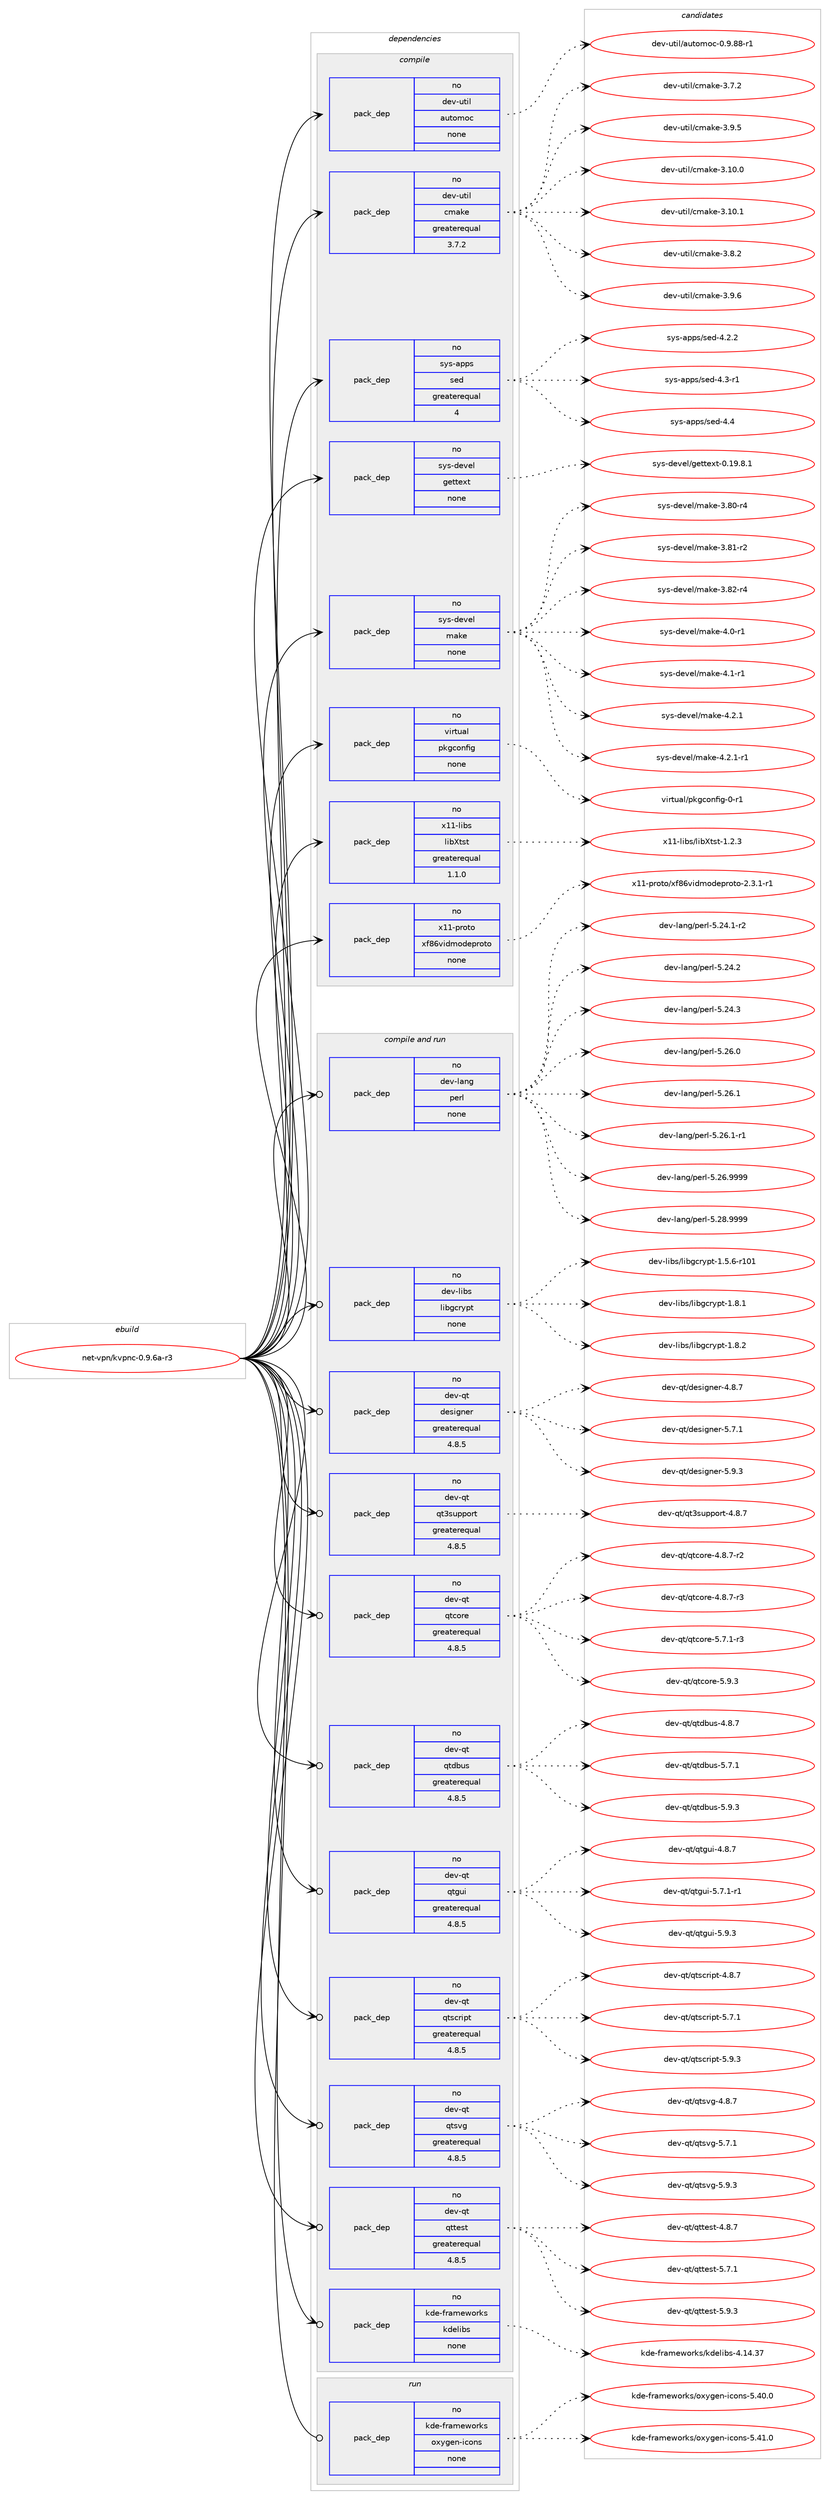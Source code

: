 digraph prolog {

# *************
# Graph options
# *************

newrank=true;
concentrate=true;
compound=true;
graph [rankdir=LR,fontname=Helvetica,fontsize=10,ranksep=1.5];#, ranksep=2.5, nodesep=0.2];
edge  [arrowhead=vee];
node  [fontname=Helvetica,fontsize=10];

# **********
# The ebuild
# **********

subgraph cluster_leftcol {
color=gray;
rank=same;
label=<<i>ebuild</i>>;
id [label="net-vpn/kvpnc-0.9.6a-r3", color=red, width=4, href="../net-vpn/kvpnc-0.9.6a-r3.svg"];
}

# ****************
# The dependencies
# ****************

subgraph cluster_midcol {
color=gray;
label=<<i>dependencies</i>>;
subgraph cluster_compile {
fillcolor="#eeeeee";
style=filled;
label=<<i>compile</i>>;
subgraph pack671 {
dependency1001 [label=<<TABLE BORDER="0" CELLBORDER="1" CELLSPACING="0" CELLPADDING="4" WIDTH="220"><TR><TD ROWSPAN="6" CELLPADDING="30">pack_dep</TD></TR><TR><TD WIDTH="110">no</TD></TR><TR><TD>dev-util</TD></TR><TR><TD>automoc</TD></TR><TR><TD>none</TD></TR><TR><TD></TD></TR></TABLE>>, shape=none, color=blue];
}
id:e -> dependency1001:w [weight=20,style="solid",arrowhead="vee"];
subgraph pack672 {
dependency1002 [label=<<TABLE BORDER="0" CELLBORDER="1" CELLSPACING="0" CELLPADDING="4" WIDTH="220"><TR><TD ROWSPAN="6" CELLPADDING="30">pack_dep</TD></TR><TR><TD WIDTH="110">no</TD></TR><TR><TD>dev-util</TD></TR><TR><TD>cmake</TD></TR><TR><TD>greaterequal</TD></TR><TR><TD>3.7.2</TD></TR></TABLE>>, shape=none, color=blue];
}
id:e -> dependency1002:w [weight=20,style="solid",arrowhead="vee"];
subgraph pack673 {
dependency1003 [label=<<TABLE BORDER="0" CELLBORDER="1" CELLSPACING="0" CELLPADDING="4" WIDTH="220"><TR><TD ROWSPAN="6" CELLPADDING="30">pack_dep</TD></TR><TR><TD WIDTH="110">no</TD></TR><TR><TD>sys-apps</TD></TR><TR><TD>sed</TD></TR><TR><TD>greaterequal</TD></TR><TR><TD>4</TD></TR></TABLE>>, shape=none, color=blue];
}
id:e -> dependency1003:w [weight=20,style="solid",arrowhead="vee"];
subgraph pack674 {
dependency1004 [label=<<TABLE BORDER="0" CELLBORDER="1" CELLSPACING="0" CELLPADDING="4" WIDTH="220"><TR><TD ROWSPAN="6" CELLPADDING="30">pack_dep</TD></TR><TR><TD WIDTH="110">no</TD></TR><TR><TD>sys-devel</TD></TR><TR><TD>gettext</TD></TR><TR><TD>none</TD></TR><TR><TD></TD></TR></TABLE>>, shape=none, color=blue];
}
id:e -> dependency1004:w [weight=20,style="solid",arrowhead="vee"];
subgraph pack675 {
dependency1005 [label=<<TABLE BORDER="0" CELLBORDER="1" CELLSPACING="0" CELLPADDING="4" WIDTH="220"><TR><TD ROWSPAN="6" CELLPADDING="30">pack_dep</TD></TR><TR><TD WIDTH="110">no</TD></TR><TR><TD>sys-devel</TD></TR><TR><TD>make</TD></TR><TR><TD>none</TD></TR><TR><TD></TD></TR></TABLE>>, shape=none, color=blue];
}
id:e -> dependency1005:w [weight=20,style="solid",arrowhead="vee"];
subgraph pack676 {
dependency1006 [label=<<TABLE BORDER="0" CELLBORDER="1" CELLSPACING="0" CELLPADDING="4" WIDTH="220"><TR><TD ROWSPAN="6" CELLPADDING="30">pack_dep</TD></TR><TR><TD WIDTH="110">no</TD></TR><TR><TD>virtual</TD></TR><TR><TD>pkgconfig</TD></TR><TR><TD>none</TD></TR><TR><TD></TD></TR></TABLE>>, shape=none, color=blue];
}
id:e -> dependency1006:w [weight=20,style="solid",arrowhead="vee"];
subgraph pack677 {
dependency1007 [label=<<TABLE BORDER="0" CELLBORDER="1" CELLSPACING="0" CELLPADDING="4" WIDTH="220"><TR><TD ROWSPAN="6" CELLPADDING="30">pack_dep</TD></TR><TR><TD WIDTH="110">no</TD></TR><TR><TD>x11-libs</TD></TR><TR><TD>libXtst</TD></TR><TR><TD>greaterequal</TD></TR><TR><TD>1.1.0</TD></TR></TABLE>>, shape=none, color=blue];
}
id:e -> dependency1007:w [weight=20,style="solid",arrowhead="vee"];
subgraph pack678 {
dependency1008 [label=<<TABLE BORDER="0" CELLBORDER="1" CELLSPACING="0" CELLPADDING="4" WIDTH="220"><TR><TD ROWSPAN="6" CELLPADDING="30">pack_dep</TD></TR><TR><TD WIDTH="110">no</TD></TR><TR><TD>x11-proto</TD></TR><TR><TD>xf86vidmodeproto</TD></TR><TR><TD>none</TD></TR><TR><TD></TD></TR></TABLE>>, shape=none, color=blue];
}
id:e -> dependency1008:w [weight=20,style="solid",arrowhead="vee"];
}
subgraph cluster_compileandrun {
fillcolor="#eeeeee";
style=filled;
label=<<i>compile and run</i>>;
subgraph pack679 {
dependency1009 [label=<<TABLE BORDER="0" CELLBORDER="1" CELLSPACING="0" CELLPADDING="4" WIDTH="220"><TR><TD ROWSPAN="6" CELLPADDING="30">pack_dep</TD></TR><TR><TD WIDTH="110">no</TD></TR><TR><TD>dev-lang</TD></TR><TR><TD>perl</TD></TR><TR><TD>none</TD></TR><TR><TD></TD></TR></TABLE>>, shape=none, color=blue];
}
id:e -> dependency1009:w [weight=20,style="solid",arrowhead="odotvee"];
subgraph pack680 {
dependency1010 [label=<<TABLE BORDER="0" CELLBORDER="1" CELLSPACING="0" CELLPADDING="4" WIDTH="220"><TR><TD ROWSPAN="6" CELLPADDING="30">pack_dep</TD></TR><TR><TD WIDTH="110">no</TD></TR><TR><TD>dev-libs</TD></TR><TR><TD>libgcrypt</TD></TR><TR><TD>none</TD></TR><TR><TD></TD></TR></TABLE>>, shape=none, color=blue];
}
id:e -> dependency1010:w [weight=20,style="solid",arrowhead="odotvee"];
subgraph pack681 {
dependency1011 [label=<<TABLE BORDER="0" CELLBORDER="1" CELLSPACING="0" CELLPADDING="4" WIDTH="220"><TR><TD ROWSPAN="6" CELLPADDING="30">pack_dep</TD></TR><TR><TD WIDTH="110">no</TD></TR><TR><TD>dev-qt</TD></TR><TR><TD>designer</TD></TR><TR><TD>greaterequal</TD></TR><TR><TD>4.8.5</TD></TR></TABLE>>, shape=none, color=blue];
}
id:e -> dependency1011:w [weight=20,style="solid",arrowhead="odotvee"];
subgraph pack682 {
dependency1012 [label=<<TABLE BORDER="0" CELLBORDER="1" CELLSPACING="0" CELLPADDING="4" WIDTH="220"><TR><TD ROWSPAN="6" CELLPADDING="30">pack_dep</TD></TR><TR><TD WIDTH="110">no</TD></TR><TR><TD>dev-qt</TD></TR><TR><TD>qt3support</TD></TR><TR><TD>greaterequal</TD></TR><TR><TD>4.8.5</TD></TR></TABLE>>, shape=none, color=blue];
}
id:e -> dependency1012:w [weight=20,style="solid",arrowhead="odotvee"];
subgraph pack683 {
dependency1013 [label=<<TABLE BORDER="0" CELLBORDER="1" CELLSPACING="0" CELLPADDING="4" WIDTH="220"><TR><TD ROWSPAN="6" CELLPADDING="30">pack_dep</TD></TR><TR><TD WIDTH="110">no</TD></TR><TR><TD>dev-qt</TD></TR><TR><TD>qtcore</TD></TR><TR><TD>greaterequal</TD></TR><TR><TD>4.8.5</TD></TR></TABLE>>, shape=none, color=blue];
}
id:e -> dependency1013:w [weight=20,style="solid",arrowhead="odotvee"];
subgraph pack684 {
dependency1014 [label=<<TABLE BORDER="0" CELLBORDER="1" CELLSPACING="0" CELLPADDING="4" WIDTH="220"><TR><TD ROWSPAN="6" CELLPADDING="30">pack_dep</TD></TR><TR><TD WIDTH="110">no</TD></TR><TR><TD>dev-qt</TD></TR><TR><TD>qtdbus</TD></TR><TR><TD>greaterequal</TD></TR><TR><TD>4.8.5</TD></TR></TABLE>>, shape=none, color=blue];
}
id:e -> dependency1014:w [weight=20,style="solid",arrowhead="odotvee"];
subgraph pack685 {
dependency1015 [label=<<TABLE BORDER="0" CELLBORDER="1" CELLSPACING="0" CELLPADDING="4" WIDTH="220"><TR><TD ROWSPAN="6" CELLPADDING="30">pack_dep</TD></TR><TR><TD WIDTH="110">no</TD></TR><TR><TD>dev-qt</TD></TR><TR><TD>qtgui</TD></TR><TR><TD>greaterequal</TD></TR><TR><TD>4.8.5</TD></TR></TABLE>>, shape=none, color=blue];
}
id:e -> dependency1015:w [weight=20,style="solid",arrowhead="odotvee"];
subgraph pack686 {
dependency1016 [label=<<TABLE BORDER="0" CELLBORDER="1" CELLSPACING="0" CELLPADDING="4" WIDTH="220"><TR><TD ROWSPAN="6" CELLPADDING="30">pack_dep</TD></TR><TR><TD WIDTH="110">no</TD></TR><TR><TD>dev-qt</TD></TR><TR><TD>qtscript</TD></TR><TR><TD>greaterequal</TD></TR><TR><TD>4.8.5</TD></TR></TABLE>>, shape=none, color=blue];
}
id:e -> dependency1016:w [weight=20,style="solid",arrowhead="odotvee"];
subgraph pack687 {
dependency1017 [label=<<TABLE BORDER="0" CELLBORDER="1" CELLSPACING="0" CELLPADDING="4" WIDTH="220"><TR><TD ROWSPAN="6" CELLPADDING="30">pack_dep</TD></TR><TR><TD WIDTH="110">no</TD></TR><TR><TD>dev-qt</TD></TR><TR><TD>qtsvg</TD></TR><TR><TD>greaterequal</TD></TR><TR><TD>4.8.5</TD></TR></TABLE>>, shape=none, color=blue];
}
id:e -> dependency1017:w [weight=20,style="solid",arrowhead="odotvee"];
subgraph pack688 {
dependency1018 [label=<<TABLE BORDER="0" CELLBORDER="1" CELLSPACING="0" CELLPADDING="4" WIDTH="220"><TR><TD ROWSPAN="6" CELLPADDING="30">pack_dep</TD></TR><TR><TD WIDTH="110">no</TD></TR><TR><TD>dev-qt</TD></TR><TR><TD>qttest</TD></TR><TR><TD>greaterequal</TD></TR><TR><TD>4.8.5</TD></TR></TABLE>>, shape=none, color=blue];
}
id:e -> dependency1018:w [weight=20,style="solid",arrowhead="odotvee"];
subgraph pack689 {
dependency1019 [label=<<TABLE BORDER="0" CELLBORDER="1" CELLSPACING="0" CELLPADDING="4" WIDTH="220"><TR><TD ROWSPAN="6" CELLPADDING="30">pack_dep</TD></TR><TR><TD WIDTH="110">no</TD></TR><TR><TD>kde-frameworks</TD></TR><TR><TD>kdelibs</TD></TR><TR><TD>none</TD></TR><TR><TD></TD></TR></TABLE>>, shape=none, color=blue];
}
id:e -> dependency1019:w [weight=20,style="solid",arrowhead="odotvee"];
}
subgraph cluster_run {
fillcolor="#eeeeee";
style=filled;
label=<<i>run</i>>;
subgraph pack690 {
dependency1020 [label=<<TABLE BORDER="0" CELLBORDER="1" CELLSPACING="0" CELLPADDING="4" WIDTH="220"><TR><TD ROWSPAN="6" CELLPADDING="30">pack_dep</TD></TR><TR><TD WIDTH="110">no</TD></TR><TR><TD>kde-frameworks</TD></TR><TR><TD>oxygen-icons</TD></TR><TR><TD>none</TD></TR><TR><TD></TD></TR></TABLE>>, shape=none, color=blue];
}
id:e -> dependency1020:w [weight=20,style="solid",arrowhead="odot"];
}
}

# **************
# The candidates
# **************

subgraph cluster_choices {
rank=same;
color=gray;
label=<<i>candidates</i>>;

subgraph choice671 {
color=black;
nodesep=1;
choice10010111845117116105108479711711611110911199454846574656564511449 [label="dev-util/automoc-0.9.88-r1", color=red, width=4,href="../dev-util/automoc-0.9.88-r1.svg"];
dependency1001:e -> choice10010111845117116105108479711711611110911199454846574656564511449:w [style=dotted,weight="100"];
}
subgraph choice672 {
color=black;
nodesep=1;
choice10010111845117116105108479910997107101455146554650 [label="dev-util/cmake-3.7.2", color=red, width=4,href="../dev-util/cmake-3.7.2.svg"];
choice10010111845117116105108479910997107101455146574653 [label="dev-util/cmake-3.9.5", color=red, width=4,href="../dev-util/cmake-3.9.5.svg"];
choice1001011184511711610510847991099710710145514649484648 [label="dev-util/cmake-3.10.0", color=red, width=4,href="../dev-util/cmake-3.10.0.svg"];
choice1001011184511711610510847991099710710145514649484649 [label="dev-util/cmake-3.10.1", color=red, width=4,href="../dev-util/cmake-3.10.1.svg"];
choice10010111845117116105108479910997107101455146564650 [label="dev-util/cmake-3.8.2", color=red, width=4,href="../dev-util/cmake-3.8.2.svg"];
choice10010111845117116105108479910997107101455146574654 [label="dev-util/cmake-3.9.6", color=red, width=4,href="../dev-util/cmake-3.9.6.svg"];
dependency1002:e -> choice10010111845117116105108479910997107101455146554650:w [style=dotted,weight="100"];
dependency1002:e -> choice10010111845117116105108479910997107101455146574653:w [style=dotted,weight="100"];
dependency1002:e -> choice1001011184511711610510847991099710710145514649484648:w [style=dotted,weight="100"];
dependency1002:e -> choice1001011184511711610510847991099710710145514649484649:w [style=dotted,weight="100"];
dependency1002:e -> choice10010111845117116105108479910997107101455146564650:w [style=dotted,weight="100"];
dependency1002:e -> choice10010111845117116105108479910997107101455146574654:w [style=dotted,weight="100"];
}
subgraph choice673 {
color=black;
nodesep=1;
choice115121115459711211211547115101100455246504650 [label="sys-apps/sed-4.2.2", color=red, width=4,href="../sys-apps/sed-4.2.2.svg"];
choice115121115459711211211547115101100455246514511449 [label="sys-apps/sed-4.3-r1", color=red, width=4,href="../sys-apps/sed-4.3-r1.svg"];
choice11512111545971121121154711510110045524652 [label="sys-apps/sed-4.4", color=red, width=4,href="../sys-apps/sed-4.4.svg"];
dependency1003:e -> choice115121115459711211211547115101100455246504650:w [style=dotted,weight="100"];
dependency1003:e -> choice115121115459711211211547115101100455246514511449:w [style=dotted,weight="100"];
dependency1003:e -> choice11512111545971121121154711510110045524652:w [style=dotted,weight="100"];
}
subgraph choice674 {
color=black;
nodesep=1;
choice1151211154510010111810110847103101116116101120116454846495746564649 [label="sys-devel/gettext-0.19.8.1", color=red, width=4,href="../sys-devel/gettext-0.19.8.1.svg"];
dependency1004:e -> choice1151211154510010111810110847103101116116101120116454846495746564649:w [style=dotted,weight="100"];
}
subgraph choice675 {
color=black;
nodesep=1;
choice11512111545100101118101108471099710710145514656484511452 [label="sys-devel/make-3.80-r4", color=red, width=4,href="../sys-devel/make-3.80-r4.svg"];
choice11512111545100101118101108471099710710145514656494511450 [label="sys-devel/make-3.81-r2", color=red, width=4,href="../sys-devel/make-3.81-r2.svg"];
choice11512111545100101118101108471099710710145514656504511452 [label="sys-devel/make-3.82-r4", color=red, width=4,href="../sys-devel/make-3.82-r4.svg"];
choice115121115451001011181011084710997107101455246484511449 [label="sys-devel/make-4.0-r1", color=red, width=4,href="../sys-devel/make-4.0-r1.svg"];
choice115121115451001011181011084710997107101455246494511449 [label="sys-devel/make-4.1-r1", color=red, width=4,href="../sys-devel/make-4.1-r1.svg"];
choice115121115451001011181011084710997107101455246504649 [label="sys-devel/make-4.2.1", color=red, width=4,href="../sys-devel/make-4.2.1.svg"];
choice1151211154510010111810110847109971071014552465046494511449 [label="sys-devel/make-4.2.1-r1", color=red, width=4,href="../sys-devel/make-4.2.1-r1.svg"];
dependency1005:e -> choice11512111545100101118101108471099710710145514656484511452:w [style=dotted,weight="100"];
dependency1005:e -> choice11512111545100101118101108471099710710145514656494511450:w [style=dotted,weight="100"];
dependency1005:e -> choice11512111545100101118101108471099710710145514656504511452:w [style=dotted,weight="100"];
dependency1005:e -> choice115121115451001011181011084710997107101455246484511449:w [style=dotted,weight="100"];
dependency1005:e -> choice115121115451001011181011084710997107101455246494511449:w [style=dotted,weight="100"];
dependency1005:e -> choice115121115451001011181011084710997107101455246504649:w [style=dotted,weight="100"];
dependency1005:e -> choice1151211154510010111810110847109971071014552465046494511449:w [style=dotted,weight="100"];
}
subgraph choice676 {
color=black;
nodesep=1;
choice11810511411611797108471121071039911111010210510345484511449 [label="virtual/pkgconfig-0-r1", color=red, width=4,href="../virtual/pkgconfig-0-r1.svg"];
dependency1006:e -> choice11810511411611797108471121071039911111010210510345484511449:w [style=dotted,weight="100"];
}
subgraph choice677 {
color=black;
nodesep=1;
choice12049494510810598115471081059888116115116454946504651 [label="x11-libs/libXtst-1.2.3", color=red, width=4,href="../x11-libs/libXtst-1.2.3.svg"];
dependency1007:e -> choice12049494510810598115471081059888116115116454946504651:w [style=dotted,weight="100"];
}
subgraph choice678 {
color=black;
nodesep=1;
choice1204949451121141111161114712010256541181051001091111001011121141111161114550465146494511449 [label="x11-proto/xf86vidmodeproto-2.3.1-r1", color=red, width=4,href="../x11-proto/xf86vidmodeproto-2.3.1-r1.svg"];
dependency1008:e -> choice1204949451121141111161114712010256541181051001091111001011121141111161114550465146494511449:w [style=dotted,weight="100"];
}
subgraph choice679 {
color=black;
nodesep=1;
choice100101118451089711010347112101114108455346505246494511450 [label="dev-lang/perl-5.24.1-r2", color=red, width=4,href="../dev-lang/perl-5.24.1-r2.svg"];
choice10010111845108971101034711210111410845534650524650 [label="dev-lang/perl-5.24.2", color=red, width=4,href="../dev-lang/perl-5.24.2.svg"];
choice10010111845108971101034711210111410845534650524651 [label="dev-lang/perl-5.24.3", color=red, width=4,href="../dev-lang/perl-5.24.3.svg"];
choice10010111845108971101034711210111410845534650544648 [label="dev-lang/perl-5.26.0", color=red, width=4,href="../dev-lang/perl-5.26.0.svg"];
choice10010111845108971101034711210111410845534650544649 [label="dev-lang/perl-5.26.1", color=red, width=4,href="../dev-lang/perl-5.26.1.svg"];
choice100101118451089711010347112101114108455346505446494511449 [label="dev-lang/perl-5.26.1-r1", color=red, width=4,href="../dev-lang/perl-5.26.1-r1.svg"];
choice10010111845108971101034711210111410845534650544657575757 [label="dev-lang/perl-5.26.9999", color=red, width=4,href="../dev-lang/perl-5.26.9999.svg"];
choice10010111845108971101034711210111410845534650564657575757 [label="dev-lang/perl-5.28.9999", color=red, width=4,href="../dev-lang/perl-5.28.9999.svg"];
dependency1009:e -> choice100101118451089711010347112101114108455346505246494511450:w [style=dotted,weight="100"];
dependency1009:e -> choice10010111845108971101034711210111410845534650524650:w [style=dotted,weight="100"];
dependency1009:e -> choice10010111845108971101034711210111410845534650524651:w [style=dotted,weight="100"];
dependency1009:e -> choice10010111845108971101034711210111410845534650544648:w [style=dotted,weight="100"];
dependency1009:e -> choice10010111845108971101034711210111410845534650544649:w [style=dotted,weight="100"];
dependency1009:e -> choice100101118451089711010347112101114108455346505446494511449:w [style=dotted,weight="100"];
dependency1009:e -> choice10010111845108971101034711210111410845534650544657575757:w [style=dotted,weight="100"];
dependency1009:e -> choice10010111845108971101034711210111410845534650564657575757:w [style=dotted,weight="100"];
}
subgraph choice680 {
color=black;
nodesep=1;
choice100101118451081059811547108105981039911412111211645494653465445114494849 [label="dev-libs/libgcrypt-1.5.6-r101", color=red, width=4,href="../dev-libs/libgcrypt-1.5.6-r101.svg"];
choice1001011184510810598115471081059810399114121112116454946564649 [label="dev-libs/libgcrypt-1.8.1", color=red, width=4,href="../dev-libs/libgcrypt-1.8.1.svg"];
choice1001011184510810598115471081059810399114121112116454946564650 [label="dev-libs/libgcrypt-1.8.2", color=red, width=4,href="../dev-libs/libgcrypt-1.8.2.svg"];
dependency1010:e -> choice100101118451081059811547108105981039911412111211645494653465445114494849:w [style=dotted,weight="100"];
dependency1010:e -> choice1001011184510810598115471081059810399114121112116454946564649:w [style=dotted,weight="100"];
dependency1010:e -> choice1001011184510810598115471081059810399114121112116454946564650:w [style=dotted,weight="100"];
}
subgraph choice681 {
color=black;
nodesep=1;
choice1001011184511311647100101115105103110101114455246564655 [label="dev-qt/designer-4.8.7", color=red, width=4,href="../dev-qt/designer-4.8.7.svg"];
choice1001011184511311647100101115105103110101114455346554649 [label="dev-qt/designer-5.7.1", color=red, width=4,href="../dev-qt/designer-5.7.1.svg"];
choice1001011184511311647100101115105103110101114455346574651 [label="dev-qt/designer-5.9.3", color=red, width=4,href="../dev-qt/designer-5.9.3.svg"];
dependency1011:e -> choice1001011184511311647100101115105103110101114455246564655:w [style=dotted,weight="100"];
dependency1011:e -> choice1001011184511311647100101115105103110101114455346554649:w [style=dotted,weight="100"];
dependency1011:e -> choice1001011184511311647100101115105103110101114455346574651:w [style=dotted,weight="100"];
}
subgraph choice682 {
color=black;
nodesep=1;
choice100101118451131164711311651115117112112111114116455246564655 [label="dev-qt/qt3support-4.8.7", color=red, width=4,href="../dev-qt/qt3support-4.8.7.svg"];
dependency1012:e -> choice100101118451131164711311651115117112112111114116455246564655:w [style=dotted,weight="100"];
}
subgraph choice683 {
color=black;
nodesep=1;
choice1001011184511311647113116991111141014552465646554511450 [label="dev-qt/qtcore-4.8.7-r2", color=red, width=4,href="../dev-qt/qtcore-4.8.7-r2.svg"];
choice1001011184511311647113116991111141014552465646554511451 [label="dev-qt/qtcore-4.8.7-r3", color=red, width=4,href="../dev-qt/qtcore-4.8.7-r3.svg"];
choice1001011184511311647113116991111141014553465546494511451 [label="dev-qt/qtcore-5.7.1-r3", color=red, width=4,href="../dev-qt/qtcore-5.7.1-r3.svg"];
choice100101118451131164711311699111114101455346574651 [label="dev-qt/qtcore-5.9.3", color=red, width=4,href="../dev-qt/qtcore-5.9.3.svg"];
dependency1013:e -> choice1001011184511311647113116991111141014552465646554511450:w [style=dotted,weight="100"];
dependency1013:e -> choice1001011184511311647113116991111141014552465646554511451:w [style=dotted,weight="100"];
dependency1013:e -> choice1001011184511311647113116991111141014553465546494511451:w [style=dotted,weight="100"];
dependency1013:e -> choice100101118451131164711311699111114101455346574651:w [style=dotted,weight="100"];
}
subgraph choice684 {
color=black;
nodesep=1;
choice100101118451131164711311610098117115455246564655 [label="dev-qt/qtdbus-4.8.7", color=red, width=4,href="../dev-qt/qtdbus-4.8.7.svg"];
choice100101118451131164711311610098117115455346554649 [label="dev-qt/qtdbus-5.7.1", color=red, width=4,href="../dev-qt/qtdbus-5.7.1.svg"];
choice100101118451131164711311610098117115455346574651 [label="dev-qt/qtdbus-5.9.3", color=red, width=4,href="../dev-qt/qtdbus-5.9.3.svg"];
dependency1014:e -> choice100101118451131164711311610098117115455246564655:w [style=dotted,weight="100"];
dependency1014:e -> choice100101118451131164711311610098117115455346554649:w [style=dotted,weight="100"];
dependency1014:e -> choice100101118451131164711311610098117115455346574651:w [style=dotted,weight="100"];
}
subgraph choice685 {
color=black;
nodesep=1;
choice1001011184511311647113116103117105455246564655 [label="dev-qt/qtgui-4.8.7", color=red, width=4,href="../dev-qt/qtgui-4.8.7.svg"];
choice10010111845113116471131161031171054553465546494511449 [label="dev-qt/qtgui-5.7.1-r1", color=red, width=4,href="../dev-qt/qtgui-5.7.1-r1.svg"];
choice1001011184511311647113116103117105455346574651 [label="dev-qt/qtgui-5.9.3", color=red, width=4,href="../dev-qt/qtgui-5.9.3.svg"];
dependency1015:e -> choice1001011184511311647113116103117105455246564655:w [style=dotted,weight="100"];
dependency1015:e -> choice10010111845113116471131161031171054553465546494511449:w [style=dotted,weight="100"];
dependency1015:e -> choice1001011184511311647113116103117105455346574651:w [style=dotted,weight="100"];
}
subgraph choice686 {
color=black;
nodesep=1;
choice100101118451131164711311611599114105112116455246564655 [label="dev-qt/qtscript-4.8.7", color=red, width=4,href="../dev-qt/qtscript-4.8.7.svg"];
choice100101118451131164711311611599114105112116455346554649 [label="dev-qt/qtscript-5.7.1", color=red, width=4,href="../dev-qt/qtscript-5.7.1.svg"];
choice100101118451131164711311611599114105112116455346574651 [label="dev-qt/qtscript-5.9.3", color=red, width=4,href="../dev-qt/qtscript-5.9.3.svg"];
dependency1016:e -> choice100101118451131164711311611599114105112116455246564655:w [style=dotted,weight="100"];
dependency1016:e -> choice100101118451131164711311611599114105112116455346554649:w [style=dotted,weight="100"];
dependency1016:e -> choice100101118451131164711311611599114105112116455346574651:w [style=dotted,weight="100"];
}
subgraph choice687 {
color=black;
nodesep=1;
choice1001011184511311647113116115118103455246564655 [label="dev-qt/qtsvg-4.8.7", color=red, width=4,href="../dev-qt/qtsvg-4.8.7.svg"];
choice1001011184511311647113116115118103455346554649 [label="dev-qt/qtsvg-5.7.1", color=red, width=4,href="../dev-qt/qtsvg-5.7.1.svg"];
choice1001011184511311647113116115118103455346574651 [label="dev-qt/qtsvg-5.9.3", color=red, width=4,href="../dev-qt/qtsvg-5.9.3.svg"];
dependency1017:e -> choice1001011184511311647113116115118103455246564655:w [style=dotted,weight="100"];
dependency1017:e -> choice1001011184511311647113116115118103455346554649:w [style=dotted,weight="100"];
dependency1017:e -> choice1001011184511311647113116115118103455346574651:w [style=dotted,weight="100"];
}
subgraph choice688 {
color=black;
nodesep=1;
choice1001011184511311647113116116101115116455246564655 [label="dev-qt/qttest-4.8.7", color=red, width=4,href="../dev-qt/qttest-4.8.7.svg"];
choice1001011184511311647113116116101115116455346554649 [label="dev-qt/qttest-5.7.1", color=red, width=4,href="../dev-qt/qttest-5.7.1.svg"];
choice1001011184511311647113116116101115116455346574651 [label="dev-qt/qttest-5.9.3", color=red, width=4,href="../dev-qt/qttest-5.9.3.svg"];
dependency1018:e -> choice1001011184511311647113116116101115116455246564655:w [style=dotted,weight="100"];
dependency1018:e -> choice1001011184511311647113116116101115116455346554649:w [style=dotted,weight="100"];
dependency1018:e -> choice1001011184511311647113116116101115116455346574651:w [style=dotted,weight="100"];
}
subgraph choice689 {
color=black;
nodesep=1;
choice107100101451021149710910111911111410711547107100101108105981154552464952465155 [label="kde-frameworks/kdelibs-4.14.37", color=red, width=4,href="../kde-frameworks/kdelibs-4.14.37.svg"];
dependency1019:e -> choice107100101451021149710910111911111410711547107100101108105981154552464952465155:w [style=dotted,weight="100"];
}
subgraph choice690 {
color=black;
nodesep=1;
choice107100101451021149710910111911111410711547111120121103101110451059911111011545534652484648 [label="kde-frameworks/oxygen-icons-5.40.0", color=red, width=4,href="../kde-frameworks/oxygen-icons-5.40.0.svg"];
choice107100101451021149710910111911111410711547111120121103101110451059911111011545534652494648 [label="kde-frameworks/oxygen-icons-5.41.0", color=red, width=4,href="../kde-frameworks/oxygen-icons-5.41.0.svg"];
dependency1020:e -> choice107100101451021149710910111911111410711547111120121103101110451059911111011545534652484648:w [style=dotted,weight="100"];
dependency1020:e -> choice107100101451021149710910111911111410711547111120121103101110451059911111011545534652494648:w [style=dotted,weight="100"];
}
}

}
